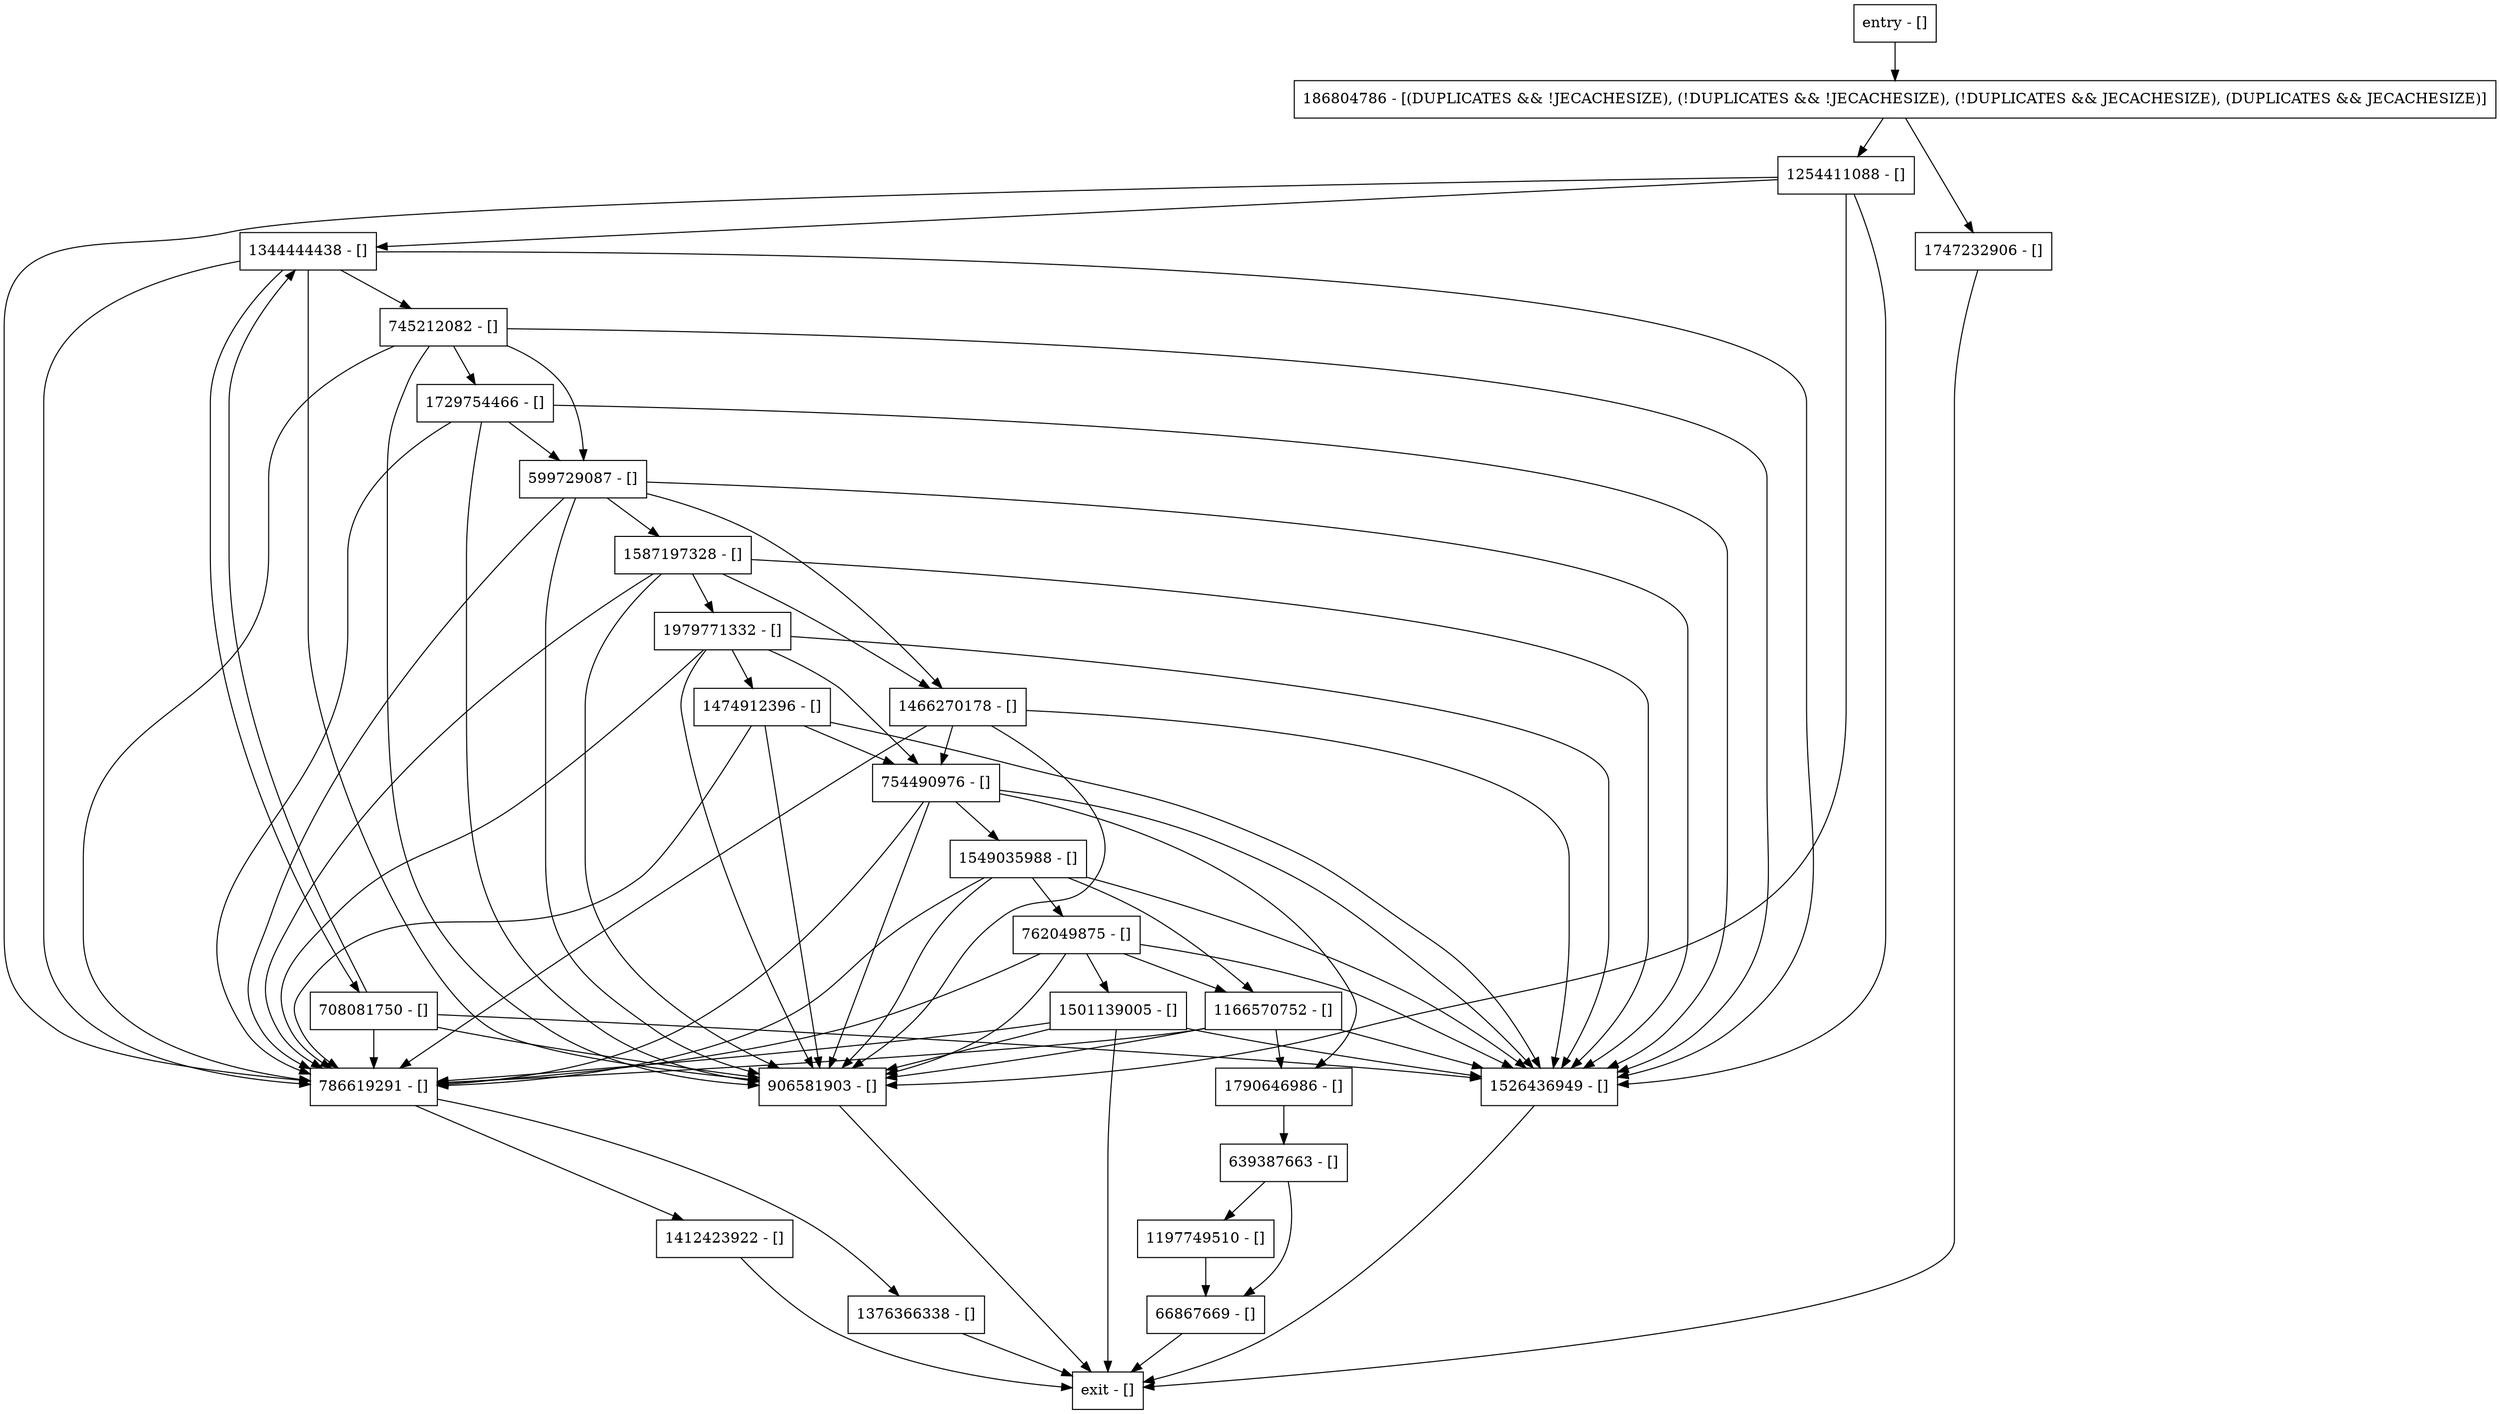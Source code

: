 digraph log {
node [shape=record];
599729087 [label="599729087 - []"];
1197749510 [label="1197749510 - []"];
1526436949 [label="1526436949 - []"];
1254411088 [label="1254411088 - []"];
1979771332 [label="1979771332 - []"];
754490976 [label="754490976 - []"];
1790646986 [label="1790646986 - []"];
66867669 [label="66867669 - []"];
1729754466 [label="1729754466 - []"];
708081750 [label="708081750 - []"];
786619291 [label="786619291 - []"];
745212082 [label="745212082 - []"];
1747232906 [label="1747232906 - []"];
639387663 [label="639387663 - []"];
1549035988 [label="1549035988 - []"];
1474912396 [label="1474912396 - []"];
186804786 [label="186804786 - [(DUPLICATES && !JECACHESIZE), (!DUPLICATES && !JECACHESIZE), (!DUPLICATES && JECACHESIZE), (DUPLICATES && JECACHESIZE)]"];
1166570752 [label="1166570752 - []"];
1587197328 [label="1587197328 - []"];
1344444438 [label="1344444438 - []"];
1501139005 [label="1501139005 - []"];
906581903 [label="906581903 - []"];
entry [label="entry - []"];
exit [label="exit - []"];
1412423922 [label="1412423922 - []"];
1376366338 [label="1376366338 - []"];
1466270178 [label="1466270178 - []"];
762049875 [label="762049875 - []"];
entry;
exit;
599729087 -> 1587197328;
599729087 -> 1526436949;
599729087 -> 786619291;
599729087 -> 1466270178;
599729087 -> 906581903;
1197749510 -> 66867669;
1526436949 -> exit;
1254411088 -> 1344444438;
1254411088 -> 1526436949;
1254411088 -> 786619291;
1254411088 -> 906581903;
1979771332 -> 1526436949;
1979771332 -> 786619291;
1979771332 -> 1474912396;
1979771332 -> 754490976;
1979771332 -> 906581903;
754490976 -> 1790646986;
754490976 -> 1526436949;
754490976 -> 786619291;
754490976 -> 1549035988;
754490976 -> 906581903;
1790646986 -> 639387663;
66867669 -> exit;
1729754466 -> 599729087;
1729754466 -> 1526436949;
1729754466 -> 786619291;
1729754466 -> 906581903;
708081750 -> 1344444438;
708081750 -> 1526436949;
708081750 -> 786619291;
708081750 -> 906581903;
786619291 -> 1412423922;
786619291 -> 1376366338;
745212082 -> 599729087;
745212082 -> 1729754466;
745212082 -> 1526436949;
745212082 -> 786619291;
745212082 -> 906581903;
1747232906 -> exit;
639387663 -> 66867669;
639387663 -> 1197749510;
1549035988 -> 1166570752;
1549035988 -> 1526436949;
1549035988 -> 786619291;
1549035988 -> 762049875;
1549035988 -> 906581903;
1474912396 -> 1526436949;
1474912396 -> 786619291;
1474912396 -> 754490976;
1474912396 -> 906581903;
186804786 -> 1254411088;
186804786 -> 1747232906;
1166570752 -> 1790646986;
1166570752 -> 1526436949;
1166570752 -> 786619291;
1166570752 -> 906581903;
1587197328 -> 1526436949;
1587197328 -> 786619291;
1587197328 -> 1979771332;
1587197328 -> 1466270178;
1587197328 -> 906581903;
1344444438 -> 708081750;
1344444438 -> 1526436949;
1344444438 -> 745212082;
1344444438 -> 786619291;
1344444438 -> 906581903;
1501139005 -> exit;
1501139005 -> 1526436949;
1501139005 -> 786619291;
1501139005 -> 906581903;
906581903 -> exit;
entry -> 186804786;
1412423922 -> exit;
1376366338 -> exit;
1466270178 -> 1526436949;
1466270178 -> 786619291;
1466270178 -> 754490976;
1466270178 -> 906581903;
762049875 -> 1166570752;
762049875 -> 1526436949;
762049875 -> 786619291;
762049875 -> 1501139005;
762049875 -> 906581903;
}
